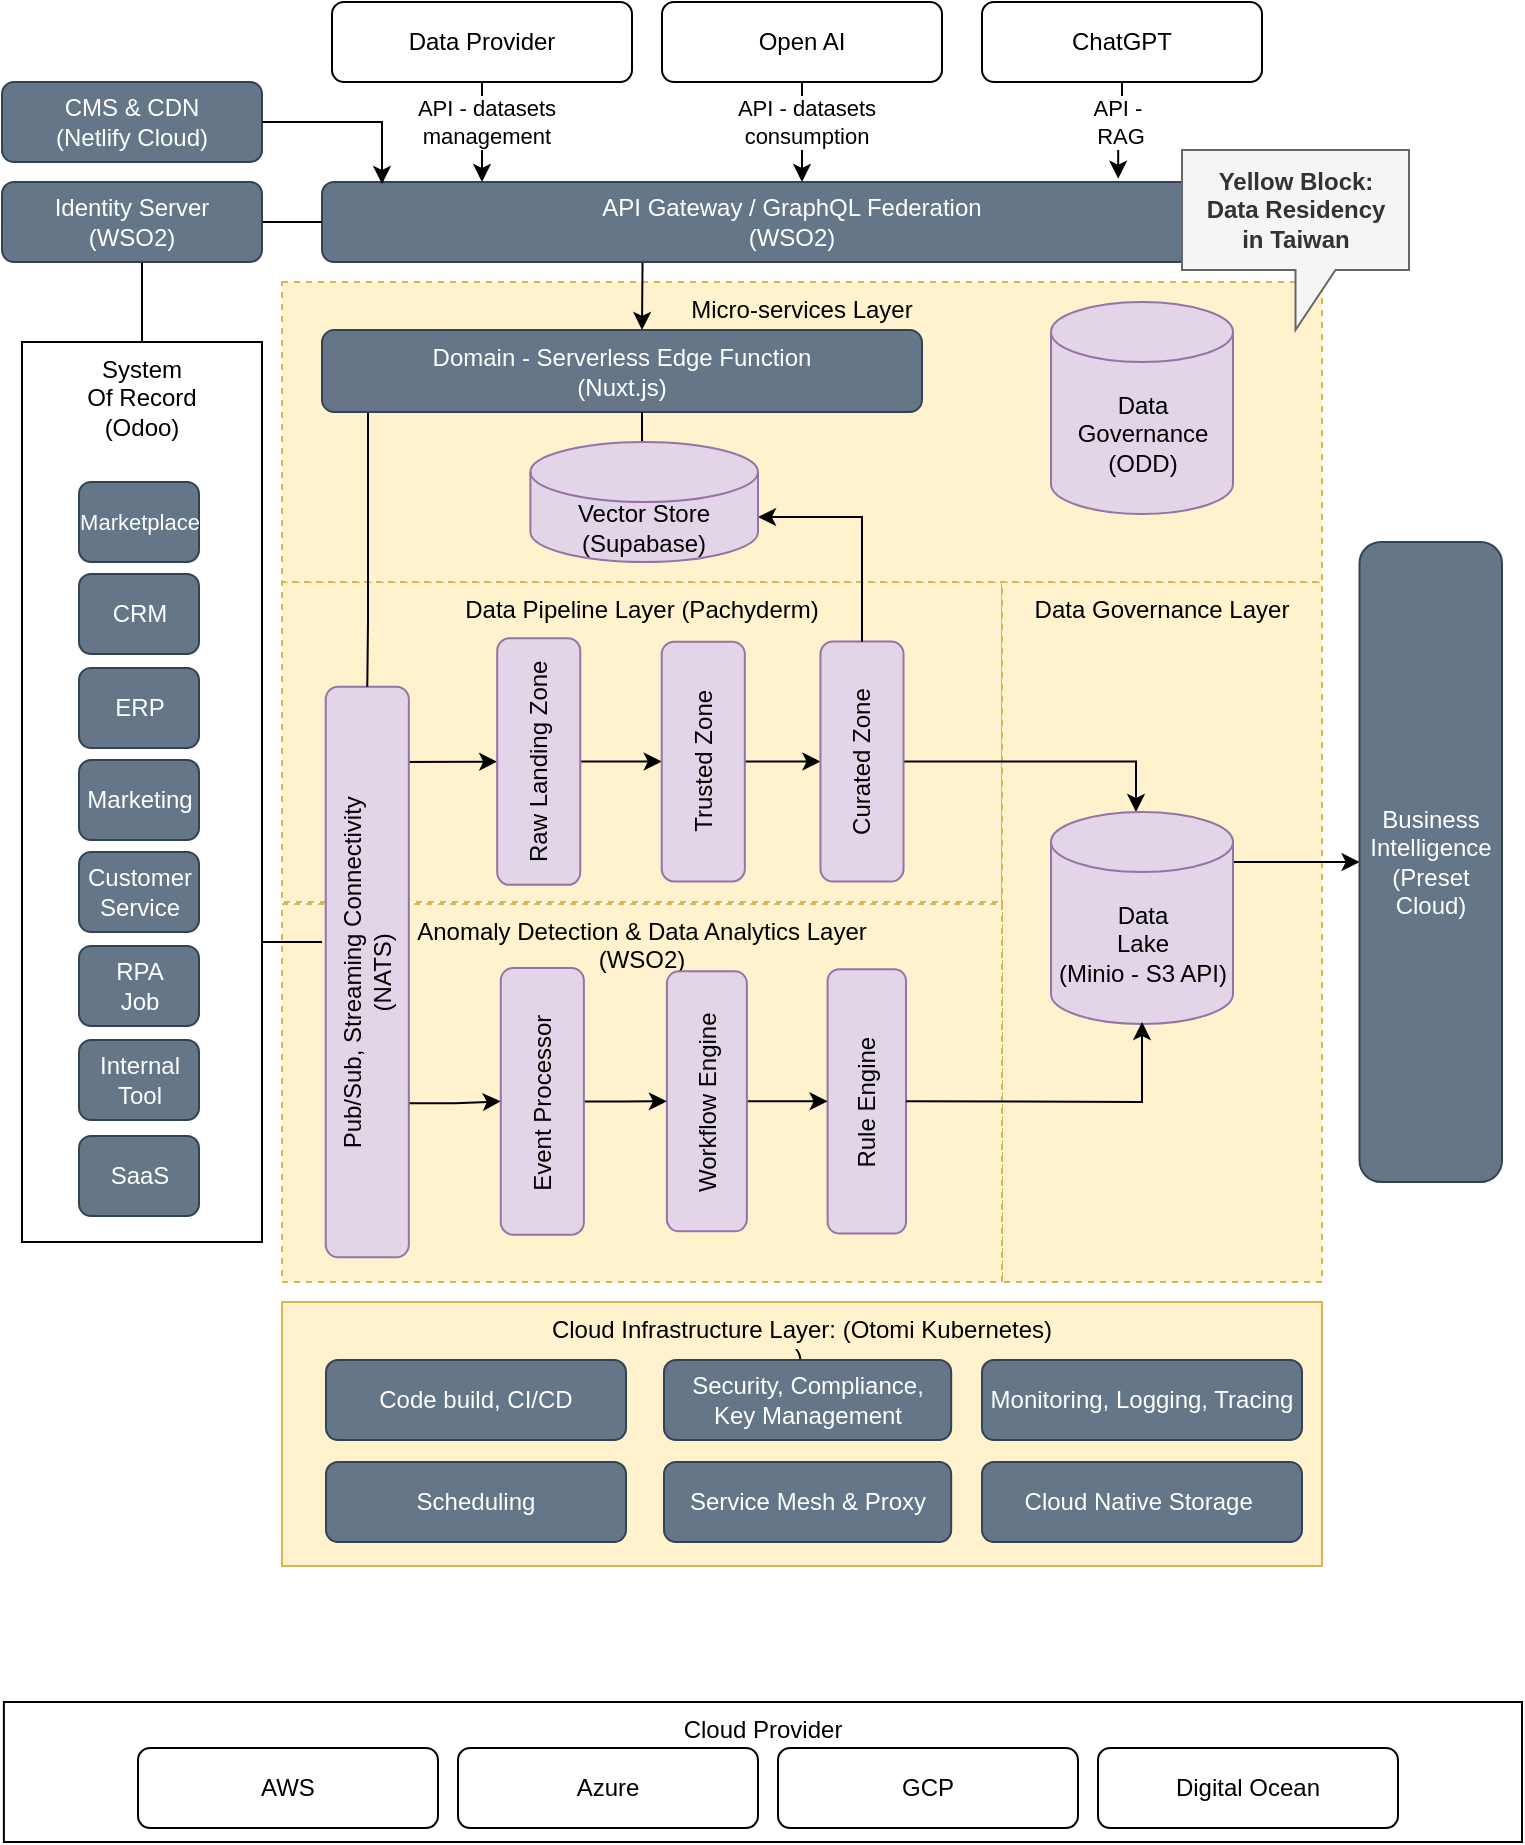 <mxfile version="22.1.17" type="github">
  <diagram name="Page-1" id="63fa74Grwjo4TsL1Jt9k">
    <mxGraphModel dx="949" dy="596" grid="1" gridSize="10" guides="1" tooltips="1" connect="1" arrows="1" fold="1" page="1" pageScale="1" pageWidth="850" pageHeight="1100" math="0" shadow="0">
      <root>
        <mxCell id="0" />
        <mxCell id="1" parent="0" />
        <mxCell id="QkDSQcAo3J11459JGNHK-8" value="Data Pipeline Layer (Pachyderm)" style="rounded=0;whiteSpace=wrap;html=1;align=center;verticalAlign=top;strokeColor=#d6b656;fillColor=#fff2cc;dashed=1;" parent="1" vertex="1">
          <mxGeometry x="210" y="400" width="360" height="160" as="geometry" />
        </mxCell>
        <mxCell id="dkDn-63dIHmKdY89Ga8J-5" value="Data Governance Layer" style="rounded=0;whiteSpace=wrap;html=1;align=center;verticalAlign=top;strokeColor=#d6b656;fillColor=#fff2cc;dashed=1;" parent="1" vertex="1">
          <mxGeometry x="570" y="400" width="160" height="350" as="geometry" />
        </mxCell>
        <mxCell id="dkDn-63dIHmKdY89Ga8J-3" value="Micro-services Layer" style="rounded=0;whiteSpace=wrap;html=1;align=center;verticalAlign=top;strokeColor=#d6b656;fillColor=#fff2cc;dashed=1;" parent="1" vertex="1">
          <mxGeometry x="210" y="250" width="520" height="150" as="geometry" />
        </mxCell>
        <mxCell id="QkDSQcAo3J11459JGNHK-1" value="Cloud Infrastructure Layer: (Otomi&amp;nbsp;Kubernetes)&lt;br&gt;)&amp;nbsp;" style="rounded=0;whiteSpace=wrap;html=1;align=center;verticalAlign=top;fillColor=#fff2cc;strokeColor=#d6b656;" parent="1" vertex="1">
          <mxGeometry x="210" y="760" width="520" height="132" as="geometry" />
        </mxCell>
        <mxCell id="QkDSQcAo3J11459JGNHK-7" value="Anomaly Detection &amp;amp; Data Analytics Layer&lt;br&gt;(WSO2)" style="rounded=0;whiteSpace=wrap;html=1;align=center;verticalAlign=top;strokeColor=#d6b656;fillColor=#fff2cc;dashed=1;" parent="1" vertex="1">
          <mxGeometry x="210" y="561" width="360" height="189" as="geometry" />
        </mxCell>
        <mxCell id="QkDSQcAo3J11459JGNHK-11" style="edgeStyle=orthogonalEdgeStyle;rounded=0;orthogonalLoop=1;jettySize=auto;html=1;fontColor=#000099;startArrow=none;startFill=0;endArrow=none;endFill=0;entryX=0.5;entryY=0;entryDx=0;entryDy=0;" parent="1" source="QkDSQcAo3J11459JGNHK-49" target="QkDSQcAo3J11459JGNHK-16" edge="1">
          <mxGeometry relative="1" as="geometry">
            <mxPoint x="140" y="280" as="targetPoint" />
            <Array as="points">
              <mxPoint x="140" y="220" />
            </Array>
          </mxGeometry>
        </mxCell>
        <mxCell id="QkDSQcAo3J11459JGNHK-12" style="edgeStyle=orthogonalEdgeStyle;rounded=0;orthogonalLoop=1;jettySize=auto;html=1;fontColor=#000099;startArrow=none;startFill=0;endArrow=classic;endFill=1;exitX=0.341;exitY=1;exitDx=0;exitDy=0;exitPerimeter=0;" parent="1" source="QkDSQcAo3J11459JGNHK-14" edge="1">
          <mxGeometry relative="1" as="geometry">
            <Array as="points" />
            <mxPoint x="390" y="274" as="targetPoint" />
          </mxGeometry>
        </mxCell>
        <mxCell id="QkDSQcAo3J11459JGNHK-14" value="API Gateway / GraphQL Federation&lt;br&gt;(WSO2)" style="rounded=1;whiteSpace=wrap;html=1;fillColor=#647687;strokeColor=#314354;fontColor=#ffffff;" parent="1" vertex="1">
          <mxGeometry x="230" y="200" width="470" height="40" as="geometry" />
        </mxCell>
        <mxCell id="QkDSQcAo3J11459JGNHK-16" value="System&lt;br&gt;Of Record&lt;br&gt;(Odoo)" style="rounded=0;whiteSpace=wrap;html=1;align=center;verticalAlign=top;" parent="1" vertex="1">
          <mxGeometry x="80" y="280" width="120" height="450" as="geometry" />
        </mxCell>
        <mxCell id="QkDSQcAo3J11459JGNHK-17" value="RPA&lt;br&gt;Job" style="rounded=1;whiteSpace=wrap;html=1;fillColor=#647687;strokeColor=#314354;fontColor=#ffffff;" parent="QkDSQcAo3J11459JGNHK-16" vertex="1">
          <mxGeometry x="28.5" y="302" width="60" height="40" as="geometry" />
        </mxCell>
        <mxCell id="QkDSQcAo3J11459JGNHK-18" value="&lt;font style=&quot;font-size: 11px;&quot;&gt;Marketplace&lt;/font&gt;" style="rounded=1;whiteSpace=wrap;html=1;fillColor=#647687;strokeColor=#314354;fontColor=#ffffff;" parent="QkDSQcAo3J11459JGNHK-16" vertex="1">
          <mxGeometry x="28.5" y="70" width="60" height="40" as="geometry" />
        </mxCell>
        <mxCell id="QkDSQcAo3J11459JGNHK-19" value="CRM" style="rounded=1;whiteSpace=wrap;html=1;fillColor=#647687;strokeColor=#314354;fontColor=#ffffff;" parent="QkDSQcAo3J11459JGNHK-16" vertex="1">
          <mxGeometry x="28.5" y="116" width="60" height="40" as="geometry" />
        </mxCell>
        <mxCell id="QkDSQcAo3J11459JGNHK-20" value="ERP" style="rounded=1;whiteSpace=wrap;html=1;fillColor=#647687;strokeColor=#314354;fontColor=#ffffff;" parent="QkDSQcAo3J11459JGNHK-16" vertex="1">
          <mxGeometry x="28.5" y="163" width="60" height="40" as="geometry" />
        </mxCell>
        <mxCell id="QkDSQcAo3J11459JGNHK-21" value="Marketing" style="rounded=1;whiteSpace=wrap;html=1;fillColor=#647687;strokeColor=#314354;fontColor=#ffffff;" parent="QkDSQcAo3J11459JGNHK-16" vertex="1">
          <mxGeometry x="28.5" y="209.002" width="60" height="40" as="geometry" />
        </mxCell>
        <mxCell id="QkDSQcAo3J11459JGNHK-22" value="Customer&lt;br&gt;Service" style="rounded=1;whiteSpace=wrap;html=1;fillColor=#647687;strokeColor=#314354;fontColor=#ffffff;" parent="QkDSQcAo3J11459JGNHK-16" vertex="1">
          <mxGeometry x="28.5" y="255" width="60" height="40" as="geometry" />
        </mxCell>
        <mxCell id="QkDSQcAo3J11459JGNHK-71" value="Internal&lt;br&gt;Tool" style="rounded=1;whiteSpace=wrap;html=1;fillColor=#647687;strokeColor=#314354;fontColor=#ffffff;" parent="QkDSQcAo3J11459JGNHK-16" vertex="1">
          <mxGeometry x="28.5" y="349" width="60" height="40" as="geometry" />
        </mxCell>
        <mxCell id="QkDSQcAo3J11459JGNHK-52" value="SaaS" style="rounded=1;whiteSpace=wrap;html=1;fillColor=#647687;strokeColor=#314354;fontColor=#ffffff;" parent="QkDSQcAo3J11459JGNHK-16" vertex="1">
          <mxGeometry x="28.5" y="397" width="60" height="40" as="geometry" />
        </mxCell>
        <mxCell id="QkDSQcAo3J11459JGNHK-24" style="edgeStyle=orthogonalEdgeStyle;rounded=0;orthogonalLoop=1;jettySize=auto;html=1;fontColor=#000099;startArrow=none;startFill=0;endArrow=classic;endFill=1;exitX=0.84;exitY=1;exitDx=0;exitDy=0;exitPerimeter=0;" parent="1" source="QkDSQcAo3J11459JGNHK-25" target="QkDSQcAo3J11459JGNHK-33" edge="1">
          <mxGeometry relative="1" as="geometry">
            <mxPoint x="301" y="490" as="targetPoint" />
            <Array as="points">
              <mxPoint x="265" y="498" />
              <mxPoint x="265" y="490" />
            </Array>
          </mxGeometry>
        </mxCell>
        <mxCell id="dkDn-63dIHmKdY89Ga8J-11" style="edgeStyle=orthogonalEdgeStyle;rounded=0;orthogonalLoop=1;jettySize=auto;html=1;exitX=0.27;exitY=0.977;exitDx=0;exitDy=0;exitPerimeter=0;startArrow=none;startFill=0;" parent="1" source="QkDSQcAo3J11459JGNHK-25" target="QkDSQcAo3J11459JGNHK-47" edge="1">
          <mxGeometry relative="1" as="geometry">
            <Array as="points" />
          </mxGeometry>
        </mxCell>
        <mxCell id="QkDSQcAo3J11459JGNHK-25" value="Pub/Sub, Streaming Connectivity &lt;br&gt;(NATS)" style="rounded=1;whiteSpace=wrap;html=1;fillColor=#e1d5e7;strokeColor=#9673a6;rotation=-90;" parent="1" vertex="1">
          <mxGeometry x="110" y="574.22" width="285.29" height="41.55" as="geometry" />
        </mxCell>
        <mxCell id="QkDSQcAo3J11459JGNHK-84" style="edgeStyle=orthogonalEdgeStyle;rounded=0;orthogonalLoop=1;jettySize=auto;html=1;entryX=1;entryY=0.5;entryDx=0;entryDy=0;startArrow=none;startFill=0;endArrow=none;endFill=0;" parent="1" source="QkDSQcAo3J11459JGNHK-27" target="QkDSQcAo3J11459JGNHK-25" edge="1">
          <mxGeometry relative="1" as="geometry">
            <Array as="points">
              <mxPoint x="253" y="420" />
              <mxPoint x="253" y="420" />
            </Array>
          </mxGeometry>
        </mxCell>
        <mxCell id="QkDSQcAo3J11459JGNHK-27" value="Domain - Serverless Edge Function&lt;br&gt;(Nuxt.js)" style="rounded=1;whiteSpace=wrap;html=1;fillColor=#647687;strokeColor=#314354;fontColor=#ffffff;" parent="1" vertex="1">
          <mxGeometry x="230" y="274" width="300" height="41" as="geometry" />
        </mxCell>
        <mxCell id="QkDSQcAo3J11459JGNHK-32" style="edgeStyle=orthogonalEdgeStyle;rounded=0;orthogonalLoop=1;jettySize=auto;html=1;entryX=0.5;entryY=0;entryDx=0;entryDy=0;fontColor=#000099;startArrow=none;startFill=0;endArrow=classic;endFill=1;" parent="1" source="QkDSQcAo3J11459JGNHK-33" target="QkDSQcAo3J11459JGNHK-35" edge="1">
          <mxGeometry relative="1" as="geometry" />
        </mxCell>
        <mxCell id="QkDSQcAo3J11459JGNHK-33" value="Raw Landing Zone" style="rounded=1;whiteSpace=wrap;html=1;fillColor=#e1d5e7;strokeColor=#9673a6;rotation=-90;" parent="1" vertex="1">
          <mxGeometry x="276.73" y="469" width="123.27" height="41.55" as="geometry" />
        </mxCell>
        <mxCell id="QkDSQcAo3J11459JGNHK-34" style="edgeStyle=orthogonalEdgeStyle;rounded=0;orthogonalLoop=1;jettySize=auto;html=1;entryX=0.5;entryY=0;entryDx=0;entryDy=0;fontColor=#000099;startArrow=none;startFill=0;endArrow=classic;endFill=1;" parent="1" source="QkDSQcAo3J11459JGNHK-35" target="QkDSQcAo3J11459JGNHK-38" edge="1">
          <mxGeometry relative="1" as="geometry" />
        </mxCell>
        <mxCell id="QkDSQcAo3J11459JGNHK-35" value="Trusted Zone" style="rounded=1;whiteSpace=wrap;html=1;fillColor=#e1d5e7;strokeColor=#9673a6;rotation=-90;" parent="1" vertex="1">
          <mxGeometry x="360.71" y="469" width="119.86" height="41.55" as="geometry" />
        </mxCell>
        <mxCell id="QkDSQcAo3J11459JGNHK-37" style="edgeStyle=orthogonalEdgeStyle;rounded=0;orthogonalLoop=1;jettySize=auto;html=1;fontColor=#000099;startArrow=none;startFill=0;endArrow=classic;endFill=1;exitX=0.5;exitY=1;exitDx=0;exitDy=0;" parent="1" source="QkDSQcAo3J11459JGNHK-38" target="QkDSQcAo3J11459JGNHK-40" edge="1">
          <mxGeometry relative="1" as="geometry">
            <Array as="points">
              <mxPoint x="637" y="490" />
            </Array>
            <mxPoint x="530" y="490" as="sourcePoint" />
          </mxGeometry>
        </mxCell>
        <mxCell id="QkDSQcAo3J11459JGNHK-38" value="Curated Zone" style="rounded=1;whiteSpace=wrap;html=1;fillColor=#e1d5e7;strokeColor=#9673a6;rotation=-90;" parent="1" vertex="1">
          <mxGeometry x="440" y="469" width="120" height="41.55" as="geometry" />
        </mxCell>
        <mxCell id="QkDSQcAo3J11459JGNHK-102" style="edgeStyle=orthogonalEdgeStyle;rounded=0;orthogonalLoop=1;jettySize=auto;html=1;entryX=0;entryY=0.5;entryDx=0;entryDy=0;" parent="1" source="QkDSQcAo3J11459JGNHK-40" target="QkDSQcAo3J11459JGNHK-51" edge="1">
          <mxGeometry relative="1" as="geometry">
            <mxPoint x="740" y="610" as="targetPoint" />
            <Array as="points">
              <mxPoint x="749" y="540" />
            </Array>
          </mxGeometry>
        </mxCell>
        <mxCell id="QkDSQcAo3J11459JGNHK-40" value="Data&lt;br&gt;Lake&lt;br&gt;(Minio - S3 API)" style="shape=cylinder3;whiteSpace=wrap;html=1;boundedLbl=1;backgroundOutline=1;size=15;fillStyle=auto;fillColor=#e1d5e7;strokeColor=#9673a6;" parent="1" vertex="1">
          <mxGeometry x="594.5" y="515" width="91" height="106" as="geometry" />
        </mxCell>
        <mxCell id="QkDSQcAo3J11459JGNHK-43" value="Rule Engine" style="rounded=1;whiteSpace=wrap;html=1;fillColor=#e1d5e7;strokeColor=#9673a6;rotation=-90;" parent="1" vertex="1">
          <mxGeometry x="436.31" y="640.06" width="132.2" height="39.23" as="geometry" />
        </mxCell>
        <mxCell id="dkDn-63dIHmKdY89Ga8J-14" style="edgeStyle=orthogonalEdgeStyle;rounded=0;orthogonalLoop=1;jettySize=auto;html=1;entryX=0.5;entryY=0;entryDx=0;entryDy=0;" parent="1" source="QkDSQcAo3J11459JGNHK-44" target="QkDSQcAo3J11459JGNHK-43" edge="1">
          <mxGeometry relative="1" as="geometry" />
        </mxCell>
        <mxCell id="QkDSQcAo3J11459JGNHK-44" value="Workflow Engine" style="rounded=1;whiteSpace=wrap;html=1;fillColor=#e1d5e7;strokeColor=#9673a6;rotation=-90;" parent="1" vertex="1">
          <mxGeometry x="357.44" y="639.675" width="130" height="40" as="geometry" />
        </mxCell>
        <mxCell id="dkDn-63dIHmKdY89Ga8J-13" style="edgeStyle=orthogonalEdgeStyle;rounded=0;orthogonalLoop=1;jettySize=auto;html=1;entryX=0.5;entryY=0;entryDx=0;entryDy=0;" parent="1" source="QkDSQcAo3J11459JGNHK-47" target="QkDSQcAo3J11459JGNHK-44" edge="1">
          <mxGeometry relative="1" as="geometry" />
        </mxCell>
        <mxCell id="QkDSQcAo3J11459JGNHK-47" value="Event Processor" style="rounded=1;whiteSpace=wrap;html=1;fillColor=#e1d5e7;strokeColor=#9673a6;rotation=-90;" parent="1" vertex="1">
          <mxGeometry x="273.48" y="638.9" width="133.37" height="41.55" as="geometry" />
        </mxCell>
        <mxCell id="dkDn-63dIHmKdY89Ga8J-28" style="edgeStyle=orthogonalEdgeStyle;rounded=0;orthogonalLoop=1;jettySize=auto;html=1;endArrow=none;endFill=0;" parent="1" source="QkDSQcAo3J11459JGNHK-49" target="QkDSQcAo3J11459JGNHK-14" edge="1">
          <mxGeometry relative="1" as="geometry" />
        </mxCell>
        <mxCell id="QkDSQcAo3J11459JGNHK-49" value="Identity Server&lt;br&gt;(WSO2)" style="rounded=1;whiteSpace=wrap;html=1;fillColor=#647687;strokeColor=#314354;fontColor=#ffffff;" parent="1" vertex="1">
          <mxGeometry x="70" y="200" width="130" height="40" as="geometry" />
        </mxCell>
        <mxCell id="QkDSQcAo3J11459JGNHK-51" value="Business&lt;br&gt;Intelligence&lt;br&gt;(Preset Cloud)" style="rounded=1;whiteSpace=wrap;html=1;fillColor=#647687;strokeColor=#314354;fontColor=#ffffff;" parent="1" vertex="1">
          <mxGeometry x="748.75" y="380" width="71.25" height="320" as="geometry" />
        </mxCell>
        <mxCell id="QkDSQcAo3J11459JGNHK-53" style="edgeStyle=orthogonalEdgeStyle;rounded=0;orthogonalLoop=1;jettySize=auto;html=1;exitX=0.5;exitY=1;exitDx=0;exitDy=0;startArrow=none;startFill=0;endArrow=none;endFill=0;" parent="1" source="QkDSQcAo3J11459JGNHK-16" target="QkDSQcAo3J11459JGNHK-16" edge="1">
          <mxGeometry relative="1" as="geometry" />
        </mxCell>
        <mxCell id="QkDSQcAo3J11459JGNHK-57" value="CMS &amp;amp; CDN&lt;br&gt;(Netlify Cloud)" style="rounded=1;whiteSpace=wrap;html=1;fillColor=#647687;strokeColor=#314354;fontColor=#ffffff;" parent="1" vertex="1">
          <mxGeometry x="70" y="150" width="130" height="40" as="geometry" />
        </mxCell>
        <mxCell id="QkDSQcAo3J11459JGNHK-58" value="Code build, CI/CD" style="rounded=1;whiteSpace=wrap;html=1;fillColor=#647687;fontColor=#ffffff;strokeColor=#314354;" parent="1" vertex="1">
          <mxGeometry x="232" y="789" width="150" height="40" as="geometry" />
        </mxCell>
        <mxCell id="QkDSQcAo3J11459JGNHK-59" value="Cloud Native Storage&amp;nbsp;" style="rounded=1;whiteSpace=wrap;html=1;fillColor=#647687;fontColor=#ffffff;strokeColor=#314354;" parent="1" vertex="1">
          <mxGeometry x="560" y="840" width="160" height="40" as="geometry" />
        </mxCell>
        <mxCell id="QkDSQcAo3J11459JGNHK-60" value="Monitoring, Logging, Tracing" style="rounded=1;whiteSpace=wrap;html=1;fillColor=#647687;fontColor=#ffffff;strokeColor=#314354;" parent="1" vertex="1">
          <mxGeometry x="560" y="789" width="160" height="40" as="geometry" />
        </mxCell>
        <mxCell id="QkDSQcAo3J11459JGNHK-61" value="Security, Compliance, &lt;br&gt;Key Management" style="rounded=1;whiteSpace=wrap;html=1;fillColor=#647687;fontColor=#ffffff;strokeColor=#314354;" parent="1" vertex="1">
          <mxGeometry x="401" y="789" width="143.59" height="40" as="geometry" />
        </mxCell>
        <mxCell id="QkDSQcAo3J11459JGNHK-64" value="Scheduling" style="rounded=1;whiteSpace=wrap;html=1;fillColor=#647687;fontColor=#ffffff;strokeColor=#314354;" parent="1" vertex="1">
          <mxGeometry x="232" y="840" width="150" height="40" as="geometry" />
        </mxCell>
        <mxCell id="QkDSQcAo3J11459JGNHK-67" value="Service Mesh &amp;amp; Proxy" style="rounded=1;whiteSpace=wrap;html=1;fillColor=#647687;fontColor=#ffffff;strokeColor=#314354;" parent="1" vertex="1">
          <mxGeometry x="401" y="840" width="143.59" height="40" as="geometry" />
        </mxCell>
        <mxCell id="QkDSQcAo3J11459JGNHK-85" style="edgeStyle=orthogonalEdgeStyle;rounded=0;orthogonalLoop=1;jettySize=auto;html=1;startArrow=none;startFill=0;endArrow=none;endFill=0;" parent="1" source="QkDSQcAo3J11459JGNHK-16" edge="1">
          <mxGeometry relative="1" as="geometry">
            <Array as="points">
              <mxPoint x="228" y="580" />
            </Array>
            <mxPoint x="200" y="580" as="sourcePoint" />
            <mxPoint x="230" y="580" as="targetPoint" />
          </mxGeometry>
        </mxCell>
        <mxCell id="QkDSQcAo3J11459JGNHK-97" style="edgeStyle=orthogonalEdgeStyle;rounded=0;orthogonalLoop=1;jettySize=auto;html=1;entryX=1;entryY=0;entryDx=0;entryDy=37.5;entryPerimeter=0;" parent="1" source="QkDSQcAo3J11459JGNHK-38" target="dkDn-63dIHmKdY89Ga8J-6" edge="1">
          <mxGeometry relative="1" as="geometry">
            <mxPoint x="663.72" y="384.72" as="targetPoint" />
            <Array as="points">
              <mxPoint x="500" y="368" />
            </Array>
          </mxGeometry>
        </mxCell>
        <mxCell id="QkDSQcAo3J11459JGNHK-100" style="edgeStyle=orthogonalEdgeStyle;rounded=0;orthogonalLoop=1;jettySize=auto;html=1;exitX=0.5;exitY=1;exitDx=0;exitDy=0;" parent="1" source="QkDSQcAo3J11459JGNHK-43" edge="1">
          <mxGeometry relative="1" as="geometry">
            <mxPoint x="640" y="620" as="targetPoint" />
            <Array as="points">
              <mxPoint x="580" y="660" />
              <mxPoint x="580" y="660" />
            </Array>
          </mxGeometry>
        </mxCell>
        <mxCell id="QkDSQcAo3J11459JGNHK-109" value="&lt;span style=&quot;background-color: rgb(255, 255, 255);&quot;&gt;Cloud Provider&lt;br&gt;&lt;/span&gt;" style="rounded=0;whiteSpace=wrap;html=1;align=center;verticalAlign=top;" parent="1" vertex="1">
          <mxGeometry x="70.94" y="960" width="759.06" height="70" as="geometry" />
        </mxCell>
        <mxCell id="QkDSQcAo3J11459JGNHK-110" value="AWS" style="rounded=1;whiteSpace=wrap;html=1;" parent="1" vertex="1">
          <mxGeometry x="138" y="983" width="150" height="40" as="geometry" />
        </mxCell>
        <mxCell id="QkDSQcAo3J11459JGNHK-111" value="GCP" style="rounded=1;whiteSpace=wrap;html=1;" parent="1" vertex="1">
          <mxGeometry x="458" y="983" width="150" height="40" as="geometry" />
        </mxCell>
        <mxCell id="QkDSQcAo3J11459JGNHK-112" value="Azure" style="rounded=1;whiteSpace=wrap;html=1;" parent="1" vertex="1">
          <mxGeometry x="298" y="983" width="150" height="40" as="geometry" />
        </mxCell>
        <mxCell id="QkDSQcAo3J11459JGNHK-113" value="Digital Ocean" style="rounded=1;whiteSpace=wrap;html=1;" parent="1" vertex="1">
          <mxGeometry x="618" y="983" width="150" height="40" as="geometry" />
        </mxCell>
        <mxCell id="dkDn-63dIHmKdY89Ga8J-2" style="edgeStyle=orthogonalEdgeStyle;rounded=0;orthogonalLoop=1;jettySize=auto;html=1;entryX=0.179;entryY=0;entryDx=0;entryDy=0;entryPerimeter=0;" parent="1" source="QkDSQcAo3J11459JGNHK-27" edge="1">
          <mxGeometry relative="1" as="geometry">
            <mxPoint x="375.18" y="340" as="targetPoint" />
            <Array as="points">
              <mxPoint x="390" y="340" />
              <mxPoint x="390" y="340" />
            </Array>
          </mxGeometry>
        </mxCell>
        <mxCell id="dkDn-63dIHmKdY89Ga8J-4" style="edgeStyle=orthogonalEdgeStyle;rounded=0;orthogonalLoop=1;jettySize=auto;html=1;exitX=0.5;exitY=1;exitDx=0;exitDy=0;" parent="1" edge="1">
          <mxGeometry relative="1" as="geometry">
            <mxPoint x="636.5" y="675.5" as="sourcePoint" />
            <mxPoint x="636.5" y="675.5" as="targetPoint" />
          </mxGeometry>
        </mxCell>
        <mxCell id="dkDn-63dIHmKdY89Ga8J-6" value="Vector Store&lt;br&gt;(Supabase)" style="shape=cylinder3;whiteSpace=wrap;html=1;boundedLbl=1;backgroundOutline=1;size=15;fillStyle=auto;fillColor=#e1d5e7;strokeColor=#9673a6;" parent="1" vertex="1">
          <mxGeometry x="334.2" y="330" width="113.8" height="60" as="geometry" />
        </mxCell>
        <mxCell id="dkDn-63dIHmKdY89Ga8J-15" value="Data Provider" style="rounded=1;whiteSpace=wrap;html=1;" parent="1" vertex="1">
          <mxGeometry x="235" y="110" width="150" height="40" as="geometry" />
        </mxCell>
        <mxCell id="dkDn-63dIHmKdY89Ga8J-20" style="edgeStyle=orthogonalEdgeStyle;rounded=0;orthogonalLoop=1;jettySize=auto;html=1;" parent="1" source="dkDn-63dIHmKdY89Ga8J-16" edge="1">
          <mxGeometry relative="1" as="geometry">
            <mxPoint x="470" y="200" as="targetPoint" />
          </mxGeometry>
        </mxCell>
        <mxCell id="dkDn-63dIHmKdY89Ga8J-21" value="API - datasets&lt;br&gt;consumption" style="edgeLabel;html=1;align=center;verticalAlign=middle;resizable=0;points=[];" parent="dkDn-63dIHmKdY89Ga8J-20" vertex="1" connectable="0">
          <mxGeometry x="0.116" y="2" relative="1" as="geometry">
            <mxPoint x="-1" y="-8" as="offset" />
          </mxGeometry>
        </mxCell>
        <mxCell id="dkDn-63dIHmKdY89Ga8J-16" value="Open AI" style="rounded=1;whiteSpace=wrap;html=1;" parent="1" vertex="1">
          <mxGeometry x="400" y="110" width="140" height="40" as="geometry" />
        </mxCell>
        <mxCell id="dkDn-63dIHmKdY89Ga8J-17" value="ChatGPT" style="rounded=1;whiteSpace=wrap;html=1;" parent="1" vertex="1">
          <mxGeometry x="560" y="110" width="140" height="40" as="geometry" />
        </mxCell>
        <mxCell id="dkDn-63dIHmKdY89Ga8J-18" style="edgeStyle=orthogonalEdgeStyle;rounded=0;orthogonalLoop=1;jettySize=auto;html=1;" parent="1" source="dkDn-63dIHmKdY89Ga8J-15" edge="1">
          <mxGeometry relative="1" as="geometry">
            <mxPoint x="310" y="200" as="targetPoint" />
          </mxGeometry>
        </mxCell>
        <mxCell id="dkDn-63dIHmKdY89Ga8J-19" value="API - datasets&lt;br&gt;management" style="edgeLabel;html=1;align=center;verticalAlign=middle;resizable=0;points=[];" parent="dkDn-63dIHmKdY89Ga8J-18" vertex="1" connectable="0">
          <mxGeometry x="0.055" y="2" relative="1" as="geometry">
            <mxPoint x="-1" y="-6" as="offset" />
          </mxGeometry>
        </mxCell>
        <mxCell id="dkDn-63dIHmKdY89Ga8J-22" style="edgeStyle=orthogonalEdgeStyle;rounded=0;orthogonalLoop=1;jettySize=auto;html=1;entryX=0.847;entryY=-0.042;entryDx=0;entryDy=0;entryPerimeter=0;" parent="1" source="dkDn-63dIHmKdY89Ga8J-17" target="QkDSQcAo3J11459JGNHK-14" edge="1">
          <mxGeometry relative="1" as="geometry" />
        </mxCell>
        <mxCell id="dkDn-63dIHmKdY89Ga8J-23" value="API -&amp;nbsp;&lt;br&gt;RAG" style="edgeLabel;html=1;align=center;verticalAlign=middle;resizable=0;points=[];" parent="dkDn-63dIHmKdY89Ga8J-22" vertex="1" connectable="0">
          <mxGeometry x="0.055" y="1" relative="1" as="geometry">
            <mxPoint y="-6" as="offset" />
          </mxGeometry>
        </mxCell>
        <mxCell id="dkDn-63dIHmKdY89Ga8J-24" value="&lt;b&gt;Yellow Block:&lt;br&gt;&lt;/b&gt;&lt;div&gt;&lt;b&gt;Data Residency&lt;/b&gt;&lt;/div&gt;&lt;b&gt;in Taiwan&lt;/b&gt;" style="shape=callout;whiteSpace=wrap;html=1;perimeter=calloutPerimeter;fillColor=#f5f5f5;fontColor=#333333;strokeColor=#666666;" parent="1" vertex="1">
          <mxGeometry x="660" y="184" width="113.5" height="90" as="geometry" />
        </mxCell>
        <mxCell id="dkDn-63dIHmKdY89Ga8J-27" style="edgeStyle=orthogonalEdgeStyle;rounded=0;orthogonalLoop=1;jettySize=auto;html=1;" parent="1" source="QkDSQcAo3J11459JGNHK-57" edge="1">
          <mxGeometry relative="1" as="geometry">
            <mxPoint x="260" y="201" as="targetPoint" />
            <Array as="points">
              <mxPoint x="260" y="170" />
              <mxPoint x="260" y="201" />
            </Array>
          </mxGeometry>
        </mxCell>
        <mxCell id="1iC0dkS_IW2GOeaOzFHY-1" value="Data&lt;br&gt;Governance&lt;br&gt;(ODD)" style="shape=cylinder3;whiteSpace=wrap;html=1;boundedLbl=1;backgroundOutline=1;size=15;fillStyle=auto;fillColor=#e1d5e7;strokeColor=#9673a6;" vertex="1" parent="1">
          <mxGeometry x="594.5" y="260" width="91" height="106" as="geometry" />
        </mxCell>
      </root>
    </mxGraphModel>
  </diagram>
</mxfile>
